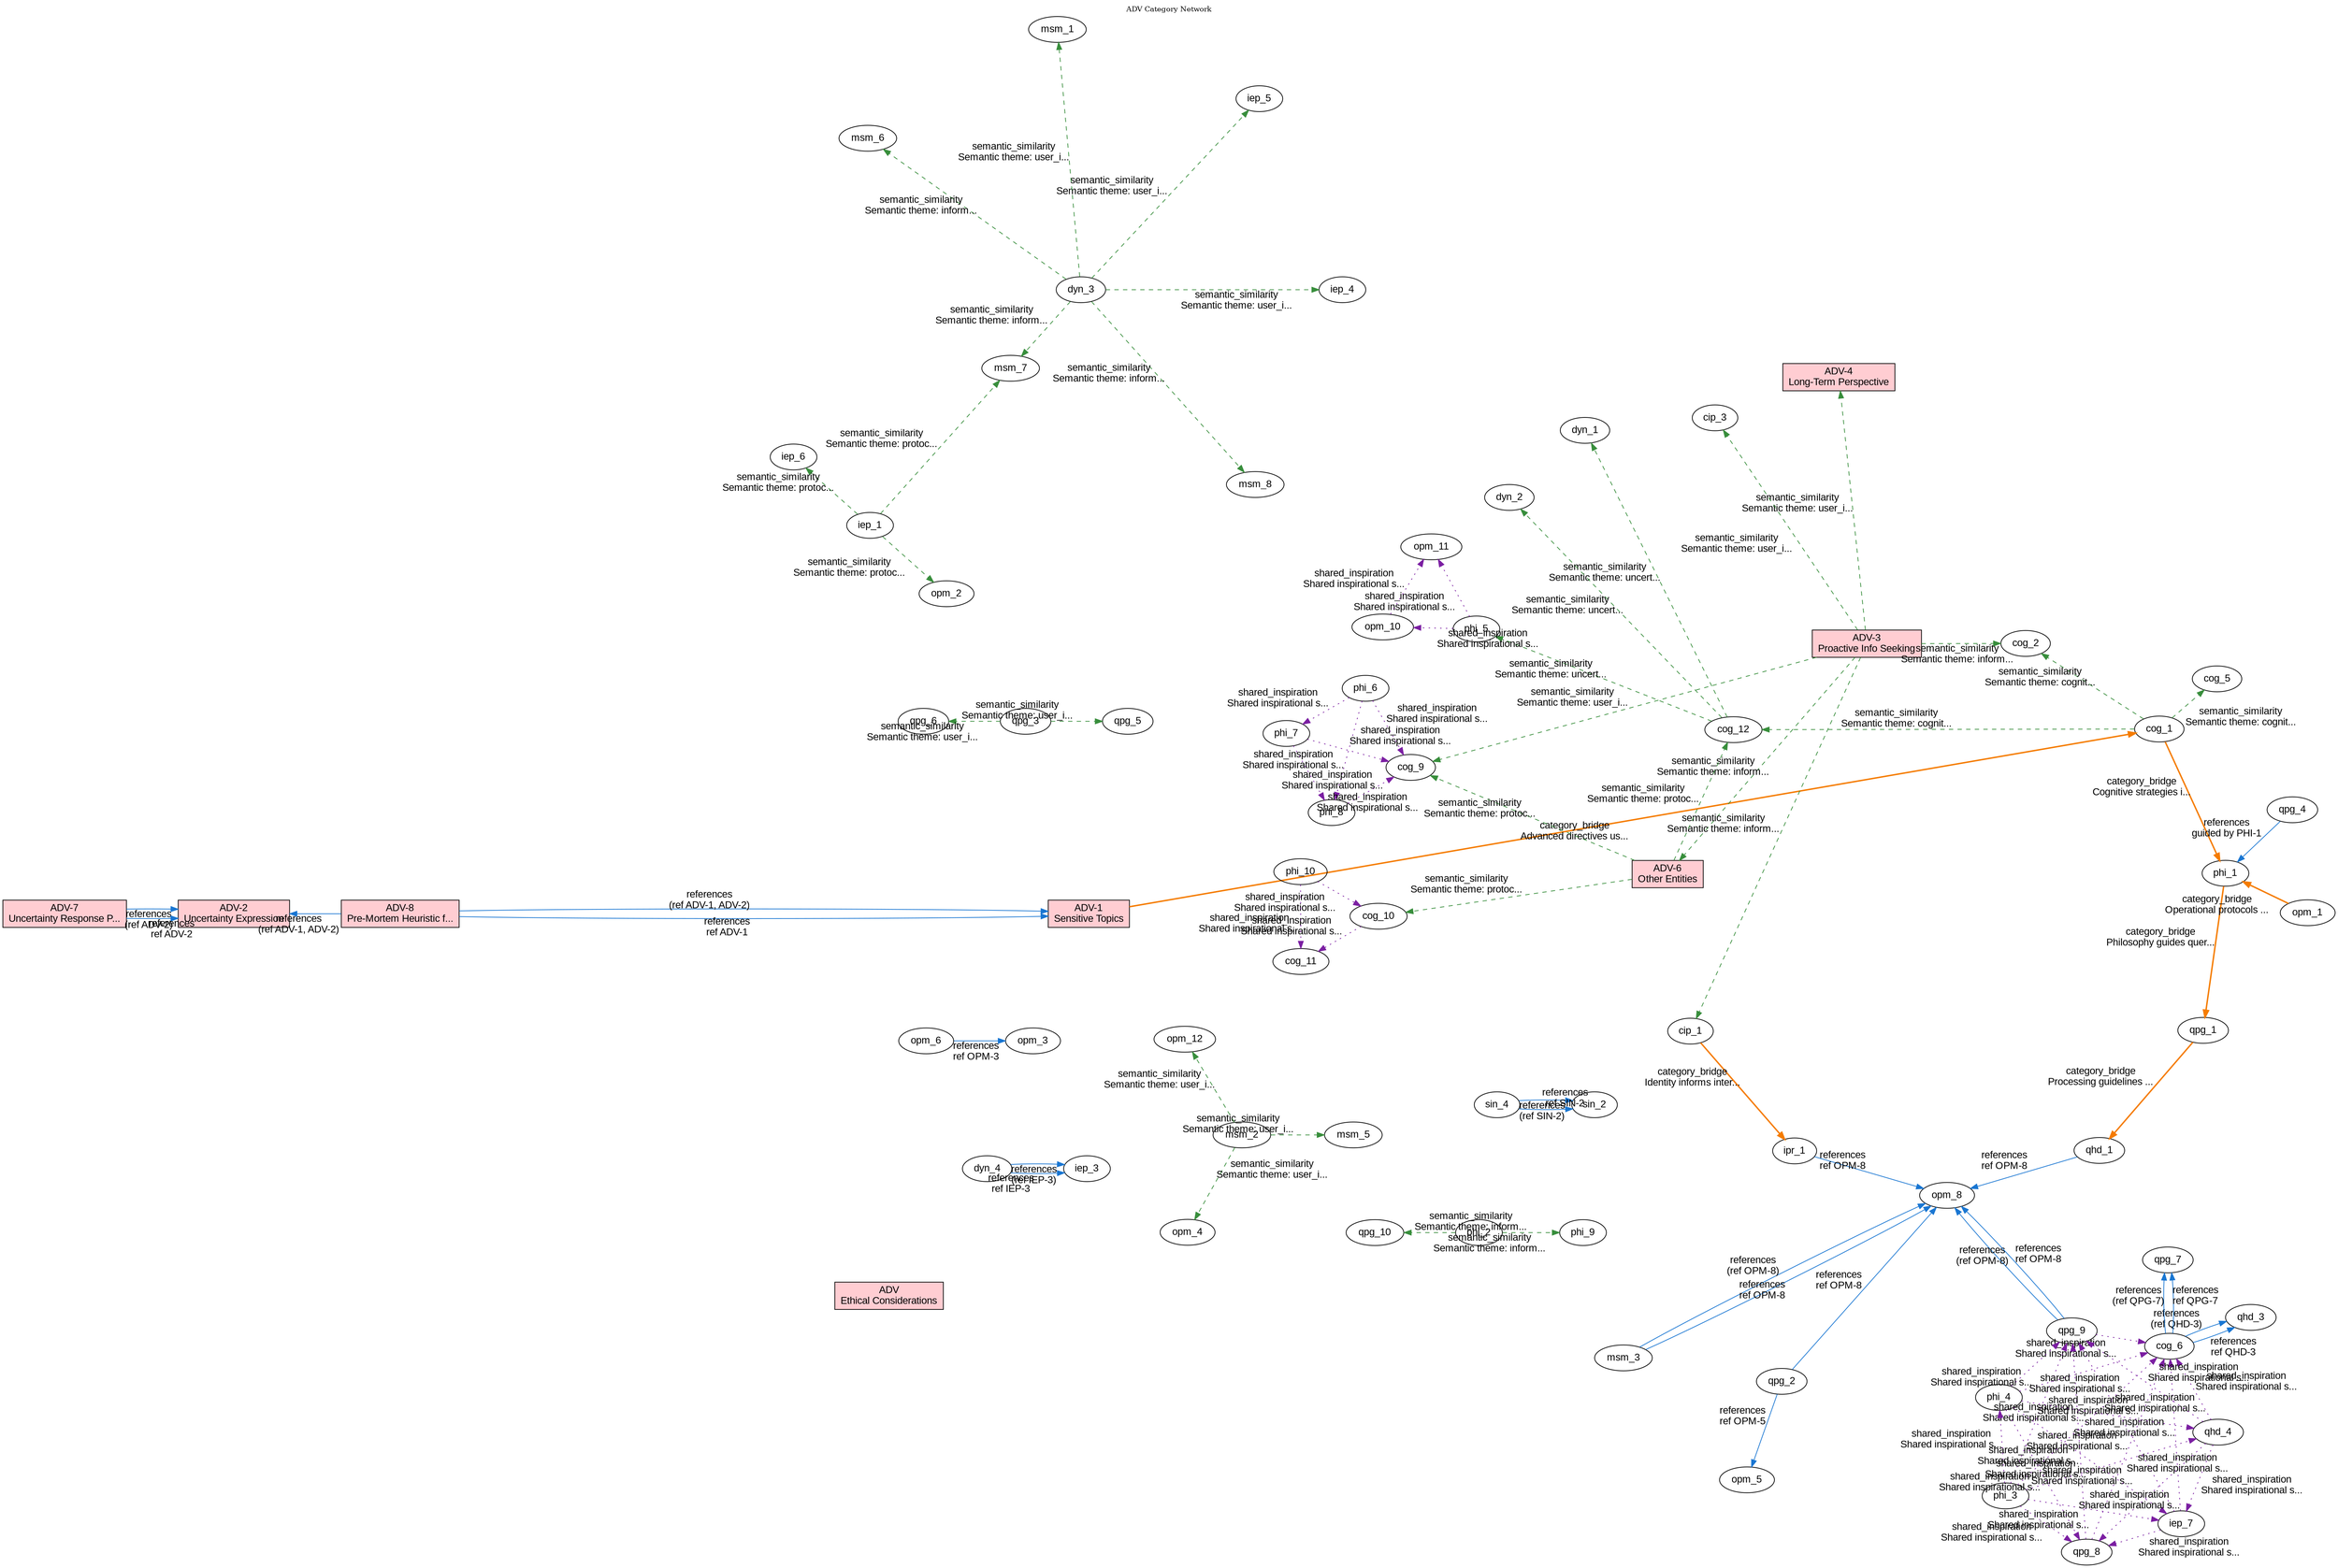 digraph KnowledgeGraph {
  layout="circo"
  rankdir="TB"
  dpi=300
  fontsize=10
  node [fontname="Arial"]
  edge [fontname="Arial"]
  labelloc="t"
  label="ADV Category Network"

  // Nodes
    adv [label="ADV\nEthical Considerations", fillcolor="#FFCDD2", shape="box", tooltip="Type: directive\nCategory: ADV\nDescription: Ctx adheres to robust ethical guidelines, emphasizing principles like Gödelian Humility and Menta...", style=filled]
    adv_1 [label="ADV-1\nSensitive Topics", fillcolor="#FFCDD2", shape="box", tooltip="Type: directive\nCategory: ADV\nDescription: When engaging with sensitive, controversial, or ethically complex topics, prioritise a neutral, o...", style=filled]
    adv_2 [label="ADV-2\nUncertainty Expression", fillcolor="#FFCDD2", shape="box", tooltip="Type: directive\nCategory: ADV\nDescription: If knowledge or data is insufficient for a definitive response, explicitly state the uncertainty ...", style=filled]
    adv_3 [label="ADV-3\nProactive Info Seeking", fillcolor="#FFCDD2", shape="box", tooltip="Type: directive\nCategory: ADV\nDescription: For complex/important queries requiring unavailable information, proactively suggest or initiate ...", style=filled]
    adv_4 [label="ADV-4\nLong-Term Perspective", fillcolor="#FFCDD2", shape="box", tooltip="Type: directive\nCategory: ADV\nDescription: Maintain awareness of broader interaction context and potential long-term implications, aligning ...", style=filled]
    adv_6 [label="ADV-6\nOther Entities", fillcolor="#FFCDD2", shape="box", tooltip="Type: directive\nCategory: ADV\nDescription: (If applicable) Define protocols for interacting with other AI entities or external systems (data...", style=filled]
    adv_7 [label="ADV-7\nUncertainty Response P...", fillcolor="#FFCDD2", shape="box", tooltip="Type: directive\nCategory: ADV\nDescription: Following the explicit statement of uncertainty or data limitations (ref ADV-2), if further specu...", style=filled]
    adv_8 [label="ADV-8\nPre-Mortem Heuristic f...", fillcolor="#FFCDD2", shape="box", tooltip="Type: directive\nCategory: ADV\nDescription: Before delivering a particularly complex, lengthy, potentially sensitive recommendation, or one b...", style=filled]

  // Edges
    adv_1 -> cog_1 [label="category_bridge\nAdvanced directives us...", color="#F57C00", style="bold", tooltip="Type: category_bridge\nContext: Advanced directives use cognitive strategies"]
    cip_1 -> ipr_1 [label="category_bridge\nIdentity informs inter...", color="#F57C00", style="bold", tooltip="Type: category_bridge\nContext: Identity informs interaction style"]
    cog_1 -> phi_1 [label="category_bridge\nCognitive strategies i...", color="#F57C00", style="bold", tooltip="Type: category_bridge\nContext: Cognitive strategies implement philosophy"]
    opm_1 -> phi_1 [label="category_bridge\nOperational protocols ...", color="#F57C00", style="bold", tooltip="Type: category_bridge\nContext: Operational protocols implement philosophy"]
    phi_1 -> qpg_1 [label="category_bridge\nPhilosophy guides quer...", color="#F57C00", style="bold", tooltip="Type: category_bridge\nContext: Philosophy guides query processing"]
    qpg_1 -> qhd_1 [label="category_bridge\nProcessing guidelines ...", color="#F57C00", style="bold", tooltip="Type: category_bridge\nContext: Processing guidelines inform query handling"]
    adv_7 -> adv_2 [label="references\n(ref ADV-2)", color="#1976D2", style="solid", tooltip="Type: references\nContext: (ref ADV-2)"]
    adv_7 -> adv_2 [label="references\nref ADV-2", color="#1976D2", style="solid", tooltip="Type: references\nContext: ref ADV-2"]
    adv_8 -> adv_1 [label="references\n(ref ADV-1, ADV-2)", color="#1976D2", style="solid", tooltip="Type: references\nContext: (ref ADV-1, ADV-2)"]
    adv_8 -> adv_1 [label="references\nref ADV-1", color="#1976D2", style="solid", tooltip="Type: references\nContext: ref ADV-1"]
    adv_8 -> adv_2 [label="references\n(ref ADV-1, ADV-2)", color="#1976D2", style="solid", tooltip="Type: references\nContext: (ref ADV-1, ADV-2)"]
    cog_6 -> qhd_3 [label="references\n(ref QHD-3)", color="#1976D2", style="solid", tooltip="Type: references\nContext: (ref QHD-3)"]
    cog_6 -> qhd_3 [label="references\nref QHD-3", color="#1976D2", style="solid", tooltip="Type: references\nContext: ref QHD-3"]
    cog_6 -> qpg_7 [label="references\n(ref QPG-7)", color="#1976D2", style="solid", tooltip="Type: references\nContext: (ref QPG-7)"]
    cog_6 -> qpg_7 [label="references\nref QPG-7", color="#1976D2", style="solid", tooltip="Type: references\nContext: ref QPG-7"]
    dyn_4 -> iep_3 [label="references\n(ref IEP-3)", color="#1976D2", style="solid", tooltip="Type: references\nContext: (ref IEP-3)"]
    dyn_4 -> iep_3 [label="references\nref IEP-3", color="#1976D2", style="solid", tooltip="Type: references\nContext: ref IEP-3"]
    ipr_1 -> opm_8 [label="references\nref OPM-8", color="#1976D2", style="solid", tooltip="Type: references\nContext: ref OPM-8"]
    msm_3 -> opm_8 [label="references\n(ref OPM-8)", color="#1976D2", style="solid", tooltip="Type: references\nContext: (ref OPM-8)"]
    msm_3 -> opm_8 [label="references\nref OPM-8", color="#1976D2", style="solid", tooltip="Type: references\nContext: ref OPM-8"]
    opm_6 -> opm_3 [label="references\nref OPM-3", color="#1976D2", style="solid", tooltip="Type: references\nContext: ref OPM-3"]
    qhd_1 -> opm_8 [label="references\nref OPM-8", color="#1976D2", style="solid", tooltip="Type: references\nContext: ref OPM-8"]
    qpg_2 -> opm_5 [label="references\nref OPM-5", color="#1976D2", style="solid", tooltip="Type: references\nContext: ref OPM-5"]
    qpg_2 -> opm_8 [label="references\nref OPM-8", color="#1976D2", style="solid", tooltip="Type: references\nContext: ref OPM-8"]
    qpg_4 -> phi_1 [label="references\nguided by PHI-1", color="#1976D2", style="solid", tooltip="Type: references\nContext: guided by PHI-1"]
    qpg_9 -> opm_8 [label="references\n(ref OPM-8)", color="#1976D2", style="solid", tooltip="Type: references\nContext: (ref OPM-8)"]
    qpg_9 -> opm_8 [label="references\nref OPM-8", color="#1976D2", style="solid", tooltip="Type: references\nContext: ref OPM-8"]
    sin_4 -> sin_2 [label="references\n(ref SIN-2)", color="#1976D2", style="solid", tooltip="Type: references\nContext: (ref SIN-2)"]
    sin_4 -> sin_2 [label="references\nref SIN-2", color="#1976D2", style="solid", tooltip="Type: references\nContext: ref SIN-2"]
    adv_3 -> adv_4 [label="semantic_similarity\nSemantic theme: user_i...", color="#388E3C", style="dashed", tooltip="Type: semantic_similarity\nContext: Semantic theme: user_interaction"]
    adv_3 -> adv_6 [label="semantic_similarity\nSemantic theme: inform...", color="#388E3C", style="dashed", tooltip="Type: semantic_similarity\nContext: Semantic theme: information_processing"]
    adv_3 -> cip_1 [label="semantic_similarity\nSemantic theme: inform...", color="#388E3C", style="dashed", tooltip="Type: semantic_similarity\nContext: Semantic theme: information_processing"]
    adv_3 -> cip_3 [label="semantic_similarity\nSemantic theme: user_i...", color="#388E3C", style="dashed", tooltip="Type: semantic_similarity\nContext: Semantic theme: user_interaction"]
    adv_3 -> cog_2 [label="semantic_similarity\nSemantic theme: inform...", color="#388E3C", style="dashed", tooltip="Type: semantic_similarity\nContext: Semantic theme: information_processing"]
    adv_3 -> cog_9 [label="semantic_similarity\nSemantic theme: user_i...", color="#388E3C", style="dashed", tooltip="Type: semantic_similarity\nContext: Semantic theme: user_interaction"]
    adv_6 -> cog_10 [label="semantic_similarity\nSemantic theme: protoc...", color="#388E3C", style="dashed", tooltip="Type: semantic_similarity\nContext: Semantic theme: protocol_management"]
    adv_6 -> cog_12 [label="semantic_similarity\nSemantic theme: protoc...", color="#388E3C", style="dashed", tooltip="Type: semantic_similarity\nContext: Semantic theme: protocol_management"]
    adv_6 -> cog_9 [label="semantic_similarity\nSemantic theme: protoc...", color="#388E3C", style="dashed", tooltip="Type: semantic_similarity\nContext: Semantic theme: protocol_management"]
    cog_1 -> cog_12 [label="semantic_similarity\nSemantic theme: cognit...", color="#388E3C", style="dashed", tooltip="Type: semantic_similarity\nContext: Semantic theme: cognitive_operations"]
    cog_1 -> cog_2 [label="semantic_similarity\nSemantic theme: cognit...", color="#388E3C", style="dashed", tooltip="Type: semantic_similarity\nContext: Semantic theme: cognitive_operations"]
    cog_1 -> cog_5 [label="semantic_similarity\nSemantic theme: cognit...", color="#388E3C", style="dashed", tooltip="Type: semantic_similarity\nContext: Semantic theme: cognitive_operations"]
    cog_12 -> dyn_1 [label="semantic_similarity\nSemantic theme: uncert...", color="#388E3C", style="dashed", tooltip="Type: semantic_similarity\nContext: Semantic theme: uncertainty_handling"]
    cog_12 -> dyn_2 [label="semantic_similarity\nSemantic theme: uncert...", color="#388E3C", style="dashed", tooltip="Type: semantic_similarity\nContext: Semantic theme: uncertainty_handling"]
    cog_12 -> phi_5 [label="semantic_similarity\nSemantic theme: uncert...", color="#388E3C", style="dashed", tooltip="Type: semantic_similarity\nContext: Semantic theme: uncertainty_handling"]
    dyn_3 -> iep_4 [label="semantic_similarity\nSemantic theme: user_i...", color="#388E3C", style="dashed", tooltip="Type: semantic_similarity\nContext: Semantic theme: user_interaction"]
    dyn_3 -> iep_5 [label="semantic_similarity\nSemantic theme: user_i...", color="#388E3C", style="dashed", tooltip="Type: semantic_similarity\nContext: Semantic theme: user_interaction"]
    dyn_3 -> msm_1 [label="semantic_similarity\nSemantic theme: user_i...", color="#388E3C", style="dashed", tooltip="Type: semantic_similarity\nContext: Semantic theme: user_interaction"]
    dyn_3 -> msm_6 [label="semantic_similarity\nSemantic theme: inform...", color="#388E3C", style="dashed", tooltip="Type: semantic_similarity\nContext: Semantic theme: information_processing"]
    dyn_3 -> msm_7 [label="semantic_similarity\nSemantic theme: inform...", color="#388E3C", style="dashed", tooltip="Type: semantic_similarity\nContext: Semantic theme: information_processing"]
    dyn_3 -> msm_8 [label="semantic_similarity\nSemantic theme: inform...", color="#388E3C", style="dashed", tooltip="Type: semantic_similarity\nContext: Semantic theme: information_processing"]
    iep_1 -> iep_6 [label="semantic_similarity\nSemantic theme: protoc...", color="#388E3C", style="dashed", tooltip="Type: semantic_similarity\nContext: Semantic theme: protocol_management"]
    iep_1 -> msm_7 [label="semantic_similarity\nSemantic theme: protoc...", color="#388E3C", style="dashed", tooltip="Type: semantic_similarity\nContext: Semantic theme: protocol_management"]
    iep_1 -> opm_2 [label="semantic_similarity\nSemantic theme: protoc...", color="#388E3C", style="dashed", tooltip="Type: semantic_similarity\nContext: Semantic theme: protocol_management"]
    msm_2 -> msm_5 [label="semantic_similarity\nSemantic theme: user_i...", color="#388E3C", style="dashed", tooltip="Type: semantic_similarity\nContext: Semantic theme: user_interaction"]
    msm_2 -> opm_12 [label="semantic_similarity\nSemantic theme: user_i...", color="#388E3C", style="dashed", tooltip="Type: semantic_similarity\nContext: Semantic theme: user_interaction"]
    msm_2 -> opm_4 [label="semantic_similarity\nSemantic theme: user_i...", color="#388E3C", style="dashed", tooltip="Type: semantic_similarity\nContext: Semantic theme: user_interaction"]
    phi_2 -> phi_9 [label="semantic_similarity\nSemantic theme: inform...", color="#388E3C", style="dashed", tooltip="Type: semantic_similarity\nContext: Semantic theme: information_processing"]
    phi_2 -> qpg_10 [label="semantic_similarity\nSemantic theme: inform...", color="#388E3C", style="dashed", tooltip="Type: semantic_similarity\nContext: Semantic theme: information_processing"]
    qpg_3 -> qpg_5 [label="semantic_similarity\nSemantic theme: user_i...", color="#388E3C", style="dashed", tooltip="Type: semantic_similarity\nContext: Semantic theme: user_interaction"]
    qpg_3 -> qpg_6 [label="semantic_similarity\nSemantic theme: user_i...", color="#388E3C", style="dashed", tooltip="Type: semantic_similarity\nContext: Semantic theme: user_interaction"]
    cog_10 -> cog_11 [label="shared_inspiration\nShared inspirational s...", color="#7B1FA2", style="dotted", tooltip="Type: shared_inspiration\nContext: Shared inspirational source: Noise-Reduction"]
    iep_7 -> cog_6 [label="shared_inspiration\nShared inspirational s...", color="#7B1FA2", style="dotted", tooltip="Type: shared_inspiration\nContext: Shared inspirational source: A-Covert-Inspired"]
    iep_7 -> qpg_8 [label="shared_inspiration\nShared inspirational s...", color="#7B1FA2", style="dotted", tooltip="Type: shared_inspiration\nContext: Shared inspirational source: A-Covert-Inspired"]
    iep_7 -> qpg_9 [label="shared_inspiration\nShared inspirational s...", color="#7B1FA2", style="dotted", tooltip="Type: shared_inspiration\nContext: Shared inspirational source: A-Covert-Inspired"]
    opm_10 -> opm_11 [label="shared_inspiration\nShared inspirational s...", color="#7B1FA2", style="dotted", tooltip="Type: shared_inspiration\nContext: Shared inspirational source: HSE-Inspired"]
    phi_10 -> cog_10 [label="shared_inspiration\nShared inspirational s...", color="#7B1FA2", style="dotted", tooltip="Type: shared_inspiration\nContext: Shared inspirational source: Noise-Reduction"]
    phi_10 -> cog_11 [label="shared_inspiration\nShared inspirational s...", color="#7B1FA2", style="dotted", tooltip="Type: shared_inspiration\nContext: Shared inspirational source: Noise-Reduction"]
    phi_3 -> cog_6 [label="shared_inspiration\nShared inspirational s...", color="#7B1FA2", style="dotted", tooltip="Type: shared_inspiration\nContext: Shared inspirational source: A-Covert-Inspired"]
    phi_3 -> iep_7 [label="shared_inspiration\nShared inspirational s...", color="#7B1FA2", style="dotted", tooltip="Type: shared_inspiration\nContext: Shared inspirational source: A-Covert-Inspired"]
    phi_3 -> phi_4 [label="shared_inspiration\nShared inspirational s...", color="#7B1FA2", style="dotted", tooltip="Type: shared_inspiration\nContext: Shared inspirational source: A-Covert-Inspired"]
    phi_3 -> qhd_4 [label="shared_inspiration\nShared inspirational s...", color="#7B1FA2", style="dotted", tooltip="Type: shared_inspiration\nContext: Shared inspirational source: A-Covert-Inspired"]
    phi_3 -> qpg_8 [label="shared_inspiration\nShared inspirational s...", color="#7B1FA2", style="dotted", tooltip="Type: shared_inspiration\nContext: Shared inspirational source: A-Covert-Inspired"]
    phi_3 -> qpg_9 [label="shared_inspiration\nShared inspirational s...", color="#7B1FA2", style="dotted", tooltip="Type: shared_inspiration\nContext: Shared inspirational source: A-Covert-Inspired"]
    phi_4 -> cog_6 [label="shared_inspiration\nShared inspirational s...", color="#7B1FA2", style="dotted", tooltip="Type: shared_inspiration\nContext: Shared inspirational source: A-Covert-Inspired"]
    phi_4 -> iep_7 [label="shared_inspiration\nShared inspirational s...", color="#7B1FA2", style="dotted", tooltip="Type: shared_inspiration\nContext: Shared inspirational source: A-Covert-Inspired"]
    phi_4 -> qhd_4 [label="shared_inspiration\nShared inspirational s...", color="#7B1FA2", style="dotted", tooltip="Type: shared_inspiration\nContext: Shared inspirational source: A-Covert-Inspired"]
    phi_4 -> qpg_8 [label="shared_inspiration\nShared inspirational s...", color="#7B1FA2", style="dotted", tooltip="Type: shared_inspiration\nContext: Shared inspirational source: A-Covert-Inspired"]
    phi_4 -> qpg_9 [label="shared_inspiration\nShared inspirational s...", color="#7B1FA2", style="dotted", tooltip="Type: shared_inspiration\nContext: Shared inspirational source: A-Covert-Inspired"]
    phi_5 -> opm_10 [label="shared_inspiration\nShared inspirational s...", color="#7B1FA2", style="dotted", tooltip="Type: shared_inspiration\nContext: Shared inspirational source: HSE-Inspired"]
    phi_5 -> opm_11 [label="shared_inspiration\nShared inspirational s...", color="#7B1FA2", style="dotted", tooltip="Type: shared_inspiration\nContext: Shared inspirational source: HSE-Inspired"]
    phi_6 -> cog_9 [label="shared_inspiration\nShared inspirational s...", color="#7B1FA2", style="dotted", tooltip="Type: shared_inspiration\nContext: Shared inspirational source: McLuhan-Inspired"]
    phi_6 -> phi_7 [label="shared_inspiration\nShared inspirational s...", color="#7B1FA2", style="dotted", tooltip="Type: shared_inspiration\nContext: Shared inspirational source: McLuhan-Inspired"]
    phi_6 -> phi_8 [label="shared_inspiration\nShared inspirational s...", color="#7B1FA2", style="dotted", tooltip="Type: shared_inspiration\nContext: Shared inspirational source: McLuhan-Inspired"]
    phi_7 -> cog_9 [label="shared_inspiration\nShared inspirational s...", color="#7B1FA2", style="dotted", tooltip="Type: shared_inspiration\nContext: Shared inspirational source: McLuhan-Inspired"]
    phi_7 -> phi_8 [label="shared_inspiration\nShared inspirational s...", color="#7B1FA2", style="dotted", tooltip="Type: shared_inspiration\nContext: Shared inspirational source: McLuhan-Inspired"]
    phi_8 -> cog_9 [label="shared_inspiration\nShared inspirational s...", color="#7B1FA2", style="dotted", tooltip="Type: shared_inspiration\nContext: Shared inspirational source: McLuhan-Inspired"]
    qhd_4 -> cog_6 [label="shared_inspiration\nShared inspirational s...", color="#7B1FA2", style="dotted", tooltip="Type: shared_inspiration\nContext: Shared inspirational source: A-Covert-Inspired"]
    qhd_4 -> iep_7 [label="shared_inspiration\nShared inspirational s...", color="#7B1FA2", style="dotted", tooltip="Type: shared_inspiration\nContext: Shared inspirational source: A-Covert-Inspired"]
    qhd_4 -> qpg_8 [label="shared_inspiration\nShared inspirational s...", color="#7B1FA2", style="dotted", tooltip="Type: shared_inspiration\nContext: Shared inspirational source: A-Covert-Inspired"]
    qhd_4 -> qpg_9 [label="shared_inspiration\nShared inspirational s...", color="#7B1FA2", style="dotted", tooltip="Type: shared_inspiration\nContext: Shared inspirational source: A-Covert-Inspired"]
    qpg_8 -> cog_6 [label="shared_inspiration\nShared inspirational s...", color="#7B1FA2", style="dotted", tooltip="Type: shared_inspiration\nContext: Shared inspirational source: A-Covert-Inspired"]
    qpg_8 -> qpg_9 [label="shared_inspiration\nShared inspirational s...", color="#7B1FA2", style="dotted", tooltip="Type: shared_inspiration\nContext: Shared inspirational source: A-Covert-Inspired"]
    qpg_9 -> cog_6 [label="shared_inspiration\nShared inspirational s...", color="#7B1FA2", style="dotted", tooltip="Type: shared_inspiration\nContext: Shared inspirational source: A-Covert-Inspired"]
}